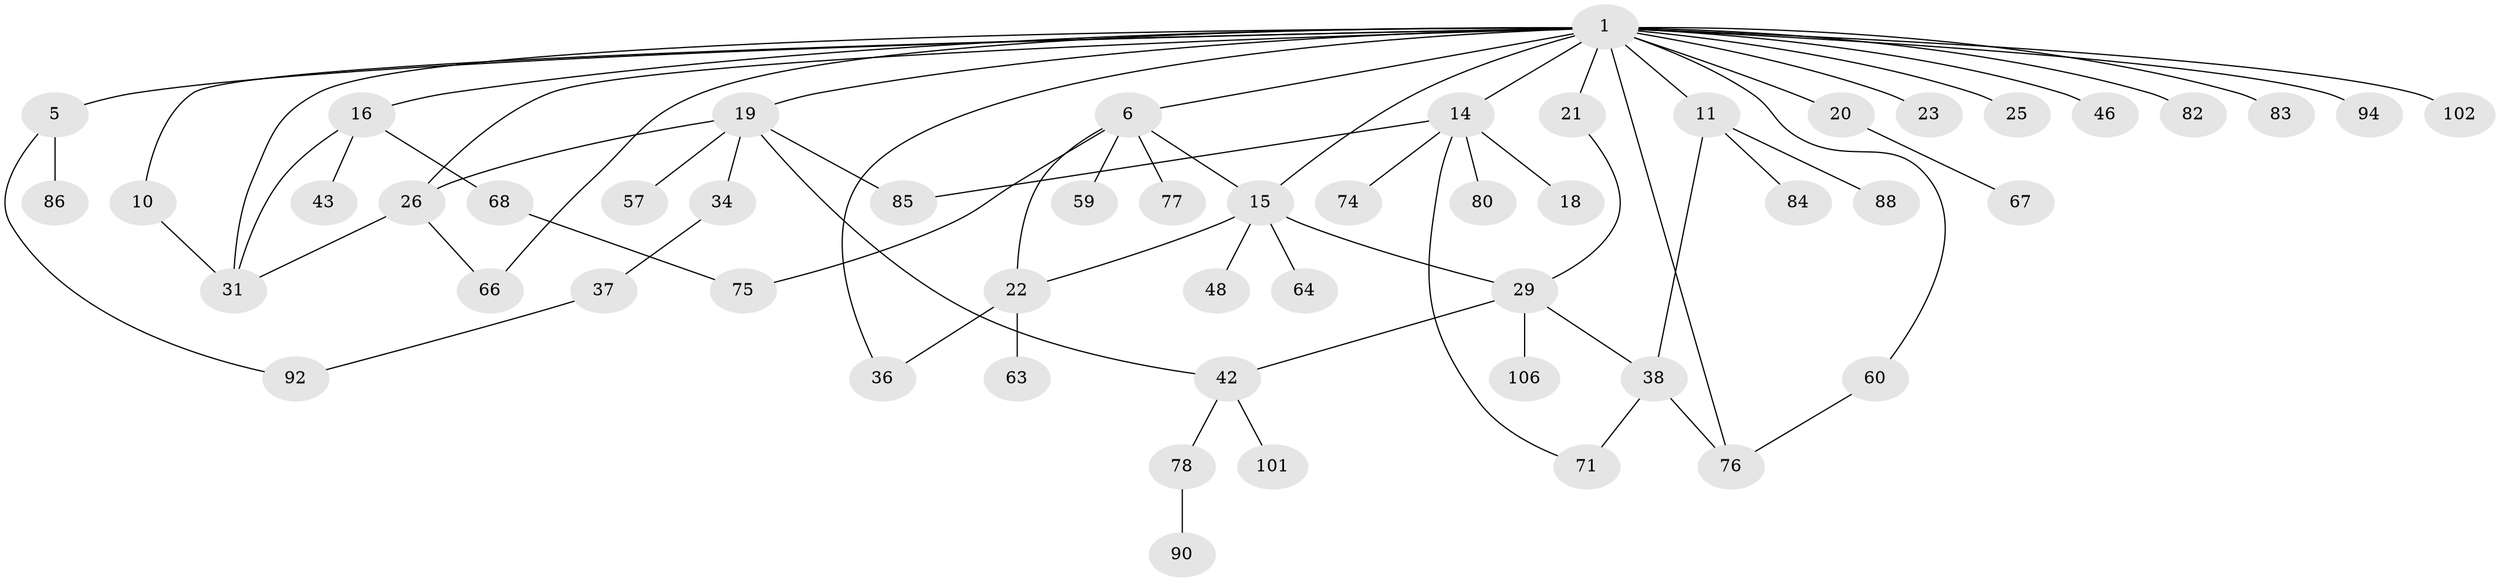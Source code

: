 // original degree distribution, {4: 0.08490566037735849, 6: 0.02830188679245283, 3: 0.1509433962264151, 5: 0.05660377358490566, 7: 0.009433962264150943, 2: 0.2641509433962264, 9: 0.009433962264150943, 1: 0.39622641509433965}
// Generated by graph-tools (version 1.1) at 2025/13/03/09/25 04:13:19]
// undirected, 53 vertices, 69 edges
graph export_dot {
graph [start="1"]
  node [color=gray90,style=filled];
  1 [super="+2+4"];
  5 [super="+33"];
  6 [super="+39+73+13"];
  10;
  11 [super="+53+35+27"];
  14 [super="+40+17"];
  15 [super="+24"];
  16;
  18 [super="+103"];
  19 [super="+32+41+97+100+47"];
  20;
  21 [super="+45"];
  22 [super="+44+49"];
  23 [super="+87"];
  25 [super="+61"];
  26 [super="+28+30"];
  29;
  31 [super="+79+58+89"];
  34;
  36 [super="+55"];
  37;
  38 [super="+93"];
  42 [super="+99+91+50+65"];
  43;
  46;
  48;
  57;
  59;
  60 [super="+81"];
  63;
  64;
  66;
  67 [super="+96"];
  68 [super="+69"];
  71 [super="+104"];
  74;
  75;
  76;
  77;
  78;
  80;
  82;
  83;
  84;
  85;
  86;
  88;
  90;
  92;
  94;
  101;
  102;
  106;
  1 -- 6;
  1 -- 15;
  1 -- 36;
  1 -- 5;
  1 -- 102;
  1 -- 11 [weight=2];
  1 -- 76;
  1 -- 14;
  1 -- 16;
  1 -- 23;
  1 -- 25;
  1 -- 94;
  1 -- 31;
  1 -- 66;
  1 -- 10;
  1 -- 46;
  1 -- 82;
  1 -- 19;
  1 -- 20;
  1 -- 83;
  1 -- 21;
  1 -- 26;
  1 -- 60;
  5 -- 86;
  5 -- 92;
  6 -- 77;
  6 -- 22;
  6 -- 59;
  6 -- 75;
  6 -- 15;
  10 -- 31;
  11 -- 84;
  11 -- 88;
  11 -- 38;
  14 -- 18;
  14 -- 80;
  14 -- 85;
  14 -- 74;
  14 -- 71;
  15 -- 64;
  15 -- 48;
  15 -- 22;
  15 -- 29;
  16 -- 43;
  16 -- 68;
  16 -- 31;
  19 -- 34;
  19 -- 57;
  19 -- 26;
  19 -- 85;
  19 -- 42;
  20 -- 67;
  21 -- 29;
  22 -- 36;
  22 -- 63;
  26 -- 66;
  26 -- 31;
  29 -- 42;
  29 -- 106;
  29 -- 38;
  34 -- 37;
  37 -- 92;
  38 -- 71;
  38 -- 76;
  42 -- 78;
  42 -- 101;
  60 -- 76;
  68 -- 75;
  78 -- 90;
}

